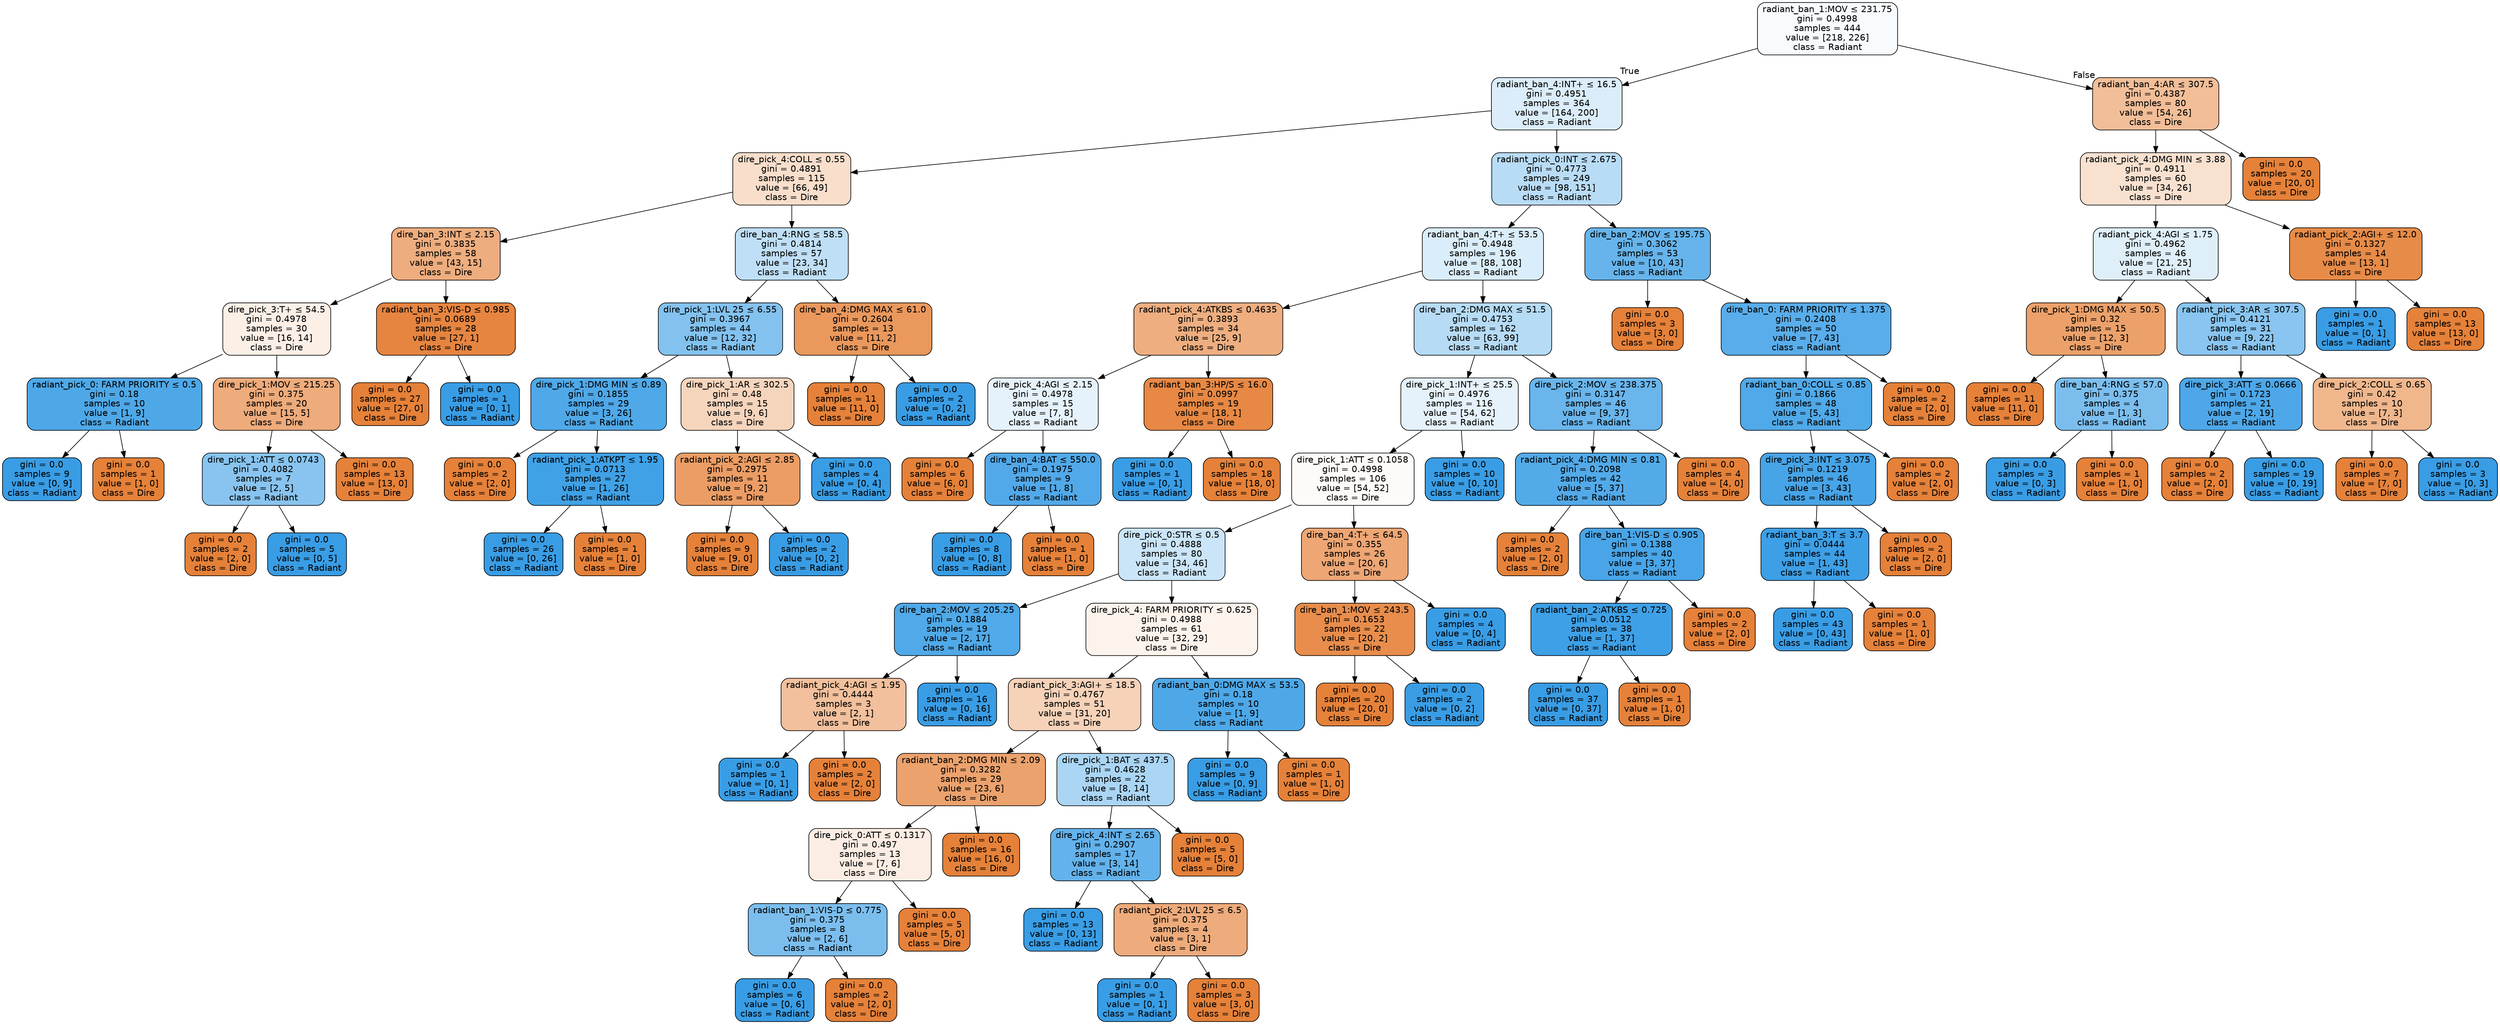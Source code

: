 digraph Tree {
node [shape=box, style="filled, rounded", color="black", fontname=helvetica] ;
edge [fontname=helvetica] ;
0 [label=<radiant_ban_1:MOV &le; 231.75<br/>gini = 0.4998<br/>samples = 444<br/>value = [218, 226]<br/>class = Radiant>, fillcolor="#399de509"] ;
1 [label=<radiant_ban_4:INT+ &le; 16.5<br/>gini = 0.4951<br/>samples = 364<br/>value = [164, 200]<br/>class = Radiant>, fillcolor="#399de52e"] ;
0 -> 1 [labeldistance=2.5, labelangle=45, headlabel="True"] ;
2 [label=<dire_pick_4:COLL &le; 0.55<br/>gini = 0.4891<br/>samples = 115<br/>value = [66, 49]<br/>class = Dire>, fillcolor="#e5813942"] ;
1 -> 2 ;
3 [label=<dire_ban_3:INT &le; 2.15<br/>gini = 0.3835<br/>samples = 58<br/>value = [43, 15]<br/>class = Dire>, fillcolor="#e58139a6"] ;
2 -> 3 ;
4 [label=<dire_pick_3:T+ &le; 54.5<br/>gini = 0.4978<br/>samples = 30<br/>value = [16, 14]<br/>class = Dire>, fillcolor="#e5813920"] ;
3 -> 4 ;
5 [label=<radiant_pick_0: FARM PRIORITY &le; 0.5<br/>gini = 0.18<br/>samples = 10<br/>value = [1, 9]<br/>class = Radiant>, fillcolor="#399de5e3"] ;
4 -> 5 ;
6 [label=<gini = 0.0<br/>samples = 9<br/>value = [0, 9]<br/>class = Radiant>, fillcolor="#399de5ff"] ;
5 -> 6 ;
7 [label=<gini = 0.0<br/>samples = 1<br/>value = [1, 0]<br/>class = Dire>, fillcolor="#e58139ff"] ;
5 -> 7 ;
8 [label=<dire_pick_1:MOV &le; 215.25<br/>gini = 0.375<br/>samples = 20<br/>value = [15, 5]<br/>class = Dire>, fillcolor="#e58139aa"] ;
4 -> 8 ;
9 [label=<dire_pick_1:ATT &le; 0.0743<br/>gini = 0.4082<br/>samples = 7<br/>value = [2, 5]<br/>class = Radiant>, fillcolor="#399de599"] ;
8 -> 9 ;
10 [label=<gini = 0.0<br/>samples = 2<br/>value = [2, 0]<br/>class = Dire>, fillcolor="#e58139ff"] ;
9 -> 10 ;
11 [label=<gini = 0.0<br/>samples = 5<br/>value = [0, 5]<br/>class = Radiant>, fillcolor="#399de5ff"] ;
9 -> 11 ;
12 [label=<gini = 0.0<br/>samples = 13<br/>value = [13, 0]<br/>class = Dire>, fillcolor="#e58139ff"] ;
8 -> 12 ;
13 [label=<radiant_ban_3:VIS-D &le; 0.985<br/>gini = 0.0689<br/>samples = 28<br/>value = [27, 1]<br/>class = Dire>, fillcolor="#e58139f6"] ;
3 -> 13 ;
14 [label=<gini = 0.0<br/>samples = 27<br/>value = [27, 0]<br/>class = Dire>, fillcolor="#e58139ff"] ;
13 -> 14 ;
15 [label=<gini = 0.0<br/>samples = 1<br/>value = [0, 1]<br/>class = Radiant>, fillcolor="#399de5ff"] ;
13 -> 15 ;
16 [label=<dire_ban_4:RNG &le; 58.5<br/>gini = 0.4814<br/>samples = 57<br/>value = [23, 34]<br/>class = Radiant>, fillcolor="#399de552"] ;
2 -> 16 ;
17 [label=<dire_pick_1:LVL 25 &le; 6.55<br/>gini = 0.3967<br/>samples = 44<br/>value = [12, 32]<br/>class = Radiant>, fillcolor="#399de59f"] ;
16 -> 17 ;
18 [label=<dire_pick_1:DMG MIN &le; 0.89<br/>gini = 0.1855<br/>samples = 29<br/>value = [3, 26]<br/>class = Radiant>, fillcolor="#399de5e2"] ;
17 -> 18 ;
19 [label=<gini = 0.0<br/>samples = 2<br/>value = [2, 0]<br/>class = Dire>, fillcolor="#e58139ff"] ;
18 -> 19 ;
20 [label=<radiant_pick_1:ATKPT &le; 1.95<br/>gini = 0.0713<br/>samples = 27<br/>value = [1, 26]<br/>class = Radiant>, fillcolor="#399de5f5"] ;
18 -> 20 ;
21 [label=<gini = 0.0<br/>samples = 26<br/>value = [0, 26]<br/>class = Radiant>, fillcolor="#399de5ff"] ;
20 -> 21 ;
22 [label=<gini = 0.0<br/>samples = 1<br/>value = [1, 0]<br/>class = Dire>, fillcolor="#e58139ff"] ;
20 -> 22 ;
23 [label=<dire_pick_1:AR &le; 302.5<br/>gini = 0.48<br/>samples = 15<br/>value = [9, 6]<br/>class = Dire>, fillcolor="#e5813955"] ;
17 -> 23 ;
24 [label=<radiant_pick_2:AGI &le; 2.85<br/>gini = 0.2975<br/>samples = 11<br/>value = [9, 2]<br/>class = Dire>, fillcolor="#e58139c6"] ;
23 -> 24 ;
25 [label=<gini = 0.0<br/>samples = 9<br/>value = [9, 0]<br/>class = Dire>, fillcolor="#e58139ff"] ;
24 -> 25 ;
26 [label=<gini = 0.0<br/>samples = 2<br/>value = [0, 2]<br/>class = Radiant>, fillcolor="#399de5ff"] ;
24 -> 26 ;
27 [label=<gini = 0.0<br/>samples = 4<br/>value = [0, 4]<br/>class = Radiant>, fillcolor="#399de5ff"] ;
23 -> 27 ;
28 [label=<dire_ban_4:DMG MAX &le; 61.0<br/>gini = 0.2604<br/>samples = 13<br/>value = [11, 2]<br/>class = Dire>, fillcolor="#e58139d1"] ;
16 -> 28 ;
29 [label=<gini = 0.0<br/>samples = 11<br/>value = [11, 0]<br/>class = Dire>, fillcolor="#e58139ff"] ;
28 -> 29 ;
30 [label=<gini = 0.0<br/>samples = 2<br/>value = [0, 2]<br/>class = Radiant>, fillcolor="#399de5ff"] ;
28 -> 30 ;
31 [label=<radiant_pick_0:INT &le; 2.675<br/>gini = 0.4773<br/>samples = 249<br/>value = [98, 151]<br/>class = Radiant>, fillcolor="#399de55a"] ;
1 -> 31 ;
32 [label=<radiant_ban_4:T+ &le; 53.5<br/>gini = 0.4948<br/>samples = 196<br/>value = [88, 108]<br/>class = Radiant>, fillcolor="#399de52f"] ;
31 -> 32 ;
33 [label=<radiant_pick_4:ATKBS &le; 0.4635<br/>gini = 0.3893<br/>samples = 34<br/>value = [25, 9]<br/>class = Dire>, fillcolor="#e58139a3"] ;
32 -> 33 ;
34 [label=<dire_pick_4:AGI &le; 2.15<br/>gini = 0.4978<br/>samples = 15<br/>value = [7, 8]<br/>class = Radiant>, fillcolor="#399de520"] ;
33 -> 34 ;
35 [label=<gini = 0.0<br/>samples = 6<br/>value = [6, 0]<br/>class = Dire>, fillcolor="#e58139ff"] ;
34 -> 35 ;
36 [label=<dire_ban_4:BAT &le; 550.0<br/>gini = 0.1975<br/>samples = 9<br/>value = [1, 8]<br/>class = Radiant>, fillcolor="#399de5df"] ;
34 -> 36 ;
37 [label=<gini = 0.0<br/>samples = 8<br/>value = [0, 8]<br/>class = Radiant>, fillcolor="#399de5ff"] ;
36 -> 37 ;
38 [label=<gini = 0.0<br/>samples = 1<br/>value = [1, 0]<br/>class = Dire>, fillcolor="#e58139ff"] ;
36 -> 38 ;
39 [label=<radiant_ban_3:HP/S &le; 16.0<br/>gini = 0.0997<br/>samples = 19<br/>value = [18, 1]<br/>class = Dire>, fillcolor="#e58139f1"] ;
33 -> 39 ;
40 [label=<gini = 0.0<br/>samples = 1<br/>value = [0, 1]<br/>class = Radiant>, fillcolor="#399de5ff"] ;
39 -> 40 ;
41 [label=<gini = 0.0<br/>samples = 18<br/>value = [18, 0]<br/>class = Dire>, fillcolor="#e58139ff"] ;
39 -> 41 ;
42 [label=<dire_ban_2:DMG MAX &le; 51.5<br/>gini = 0.4753<br/>samples = 162<br/>value = [63, 99]<br/>class = Radiant>, fillcolor="#399de55d"] ;
32 -> 42 ;
43 [label=<dire_pick_1:INT+ &le; 25.5<br/>gini = 0.4976<br/>samples = 116<br/>value = [54, 62]<br/>class = Radiant>, fillcolor="#399de521"] ;
42 -> 43 ;
44 [label=<dire_pick_1:ATT &le; 0.1058<br/>gini = 0.4998<br/>samples = 106<br/>value = [54, 52]<br/>class = Dire>, fillcolor="#e5813909"] ;
43 -> 44 ;
45 [label=<dire_pick_0:STR &le; 0.5<br/>gini = 0.4888<br/>samples = 80<br/>value = [34, 46]<br/>class = Radiant>, fillcolor="#399de543"] ;
44 -> 45 ;
46 [label=<dire_ban_2:MOV &le; 205.25<br/>gini = 0.1884<br/>samples = 19<br/>value = [2, 17]<br/>class = Radiant>, fillcolor="#399de5e1"] ;
45 -> 46 ;
47 [label=<radiant_pick_4:AGI &le; 1.95<br/>gini = 0.4444<br/>samples = 3<br/>value = [2, 1]<br/>class = Dire>, fillcolor="#e581397f"] ;
46 -> 47 ;
48 [label=<gini = 0.0<br/>samples = 1<br/>value = [0, 1]<br/>class = Radiant>, fillcolor="#399de5ff"] ;
47 -> 48 ;
49 [label=<gini = 0.0<br/>samples = 2<br/>value = [2, 0]<br/>class = Dire>, fillcolor="#e58139ff"] ;
47 -> 49 ;
50 [label=<gini = 0.0<br/>samples = 16<br/>value = [0, 16]<br/>class = Radiant>, fillcolor="#399de5ff"] ;
46 -> 50 ;
51 [label=<dire_pick_4: FARM PRIORITY &le; 0.625<br/>gini = 0.4988<br/>samples = 61<br/>value = [32, 29]<br/>class = Dire>, fillcolor="#e5813918"] ;
45 -> 51 ;
52 [label=<radiant_pick_3:AGI+ &le; 18.5<br/>gini = 0.4767<br/>samples = 51<br/>value = [31, 20]<br/>class = Dire>, fillcolor="#e581395a"] ;
51 -> 52 ;
53 [label=<radiant_ban_2:DMG MIN &le; 2.09<br/>gini = 0.3282<br/>samples = 29<br/>value = [23, 6]<br/>class = Dire>, fillcolor="#e58139bc"] ;
52 -> 53 ;
54 [label=<dire_pick_0:ATT &le; 0.1317<br/>gini = 0.497<br/>samples = 13<br/>value = [7, 6]<br/>class = Dire>, fillcolor="#e5813924"] ;
53 -> 54 ;
55 [label=<radiant_ban_1:VIS-D &le; 0.775<br/>gini = 0.375<br/>samples = 8<br/>value = [2, 6]<br/>class = Radiant>, fillcolor="#399de5aa"] ;
54 -> 55 ;
56 [label=<gini = 0.0<br/>samples = 6<br/>value = [0, 6]<br/>class = Radiant>, fillcolor="#399de5ff"] ;
55 -> 56 ;
57 [label=<gini = 0.0<br/>samples = 2<br/>value = [2, 0]<br/>class = Dire>, fillcolor="#e58139ff"] ;
55 -> 57 ;
58 [label=<gini = 0.0<br/>samples = 5<br/>value = [5, 0]<br/>class = Dire>, fillcolor="#e58139ff"] ;
54 -> 58 ;
59 [label=<gini = 0.0<br/>samples = 16<br/>value = [16, 0]<br/>class = Dire>, fillcolor="#e58139ff"] ;
53 -> 59 ;
60 [label=<dire_pick_1:BAT &le; 437.5<br/>gini = 0.4628<br/>samples = 22<br/>value = [8, 14]<br/>class = Radiant>, fillcolor="#399de56d"] ;
52 -> 60 ;
61 [label=<dire_pick_4:INT &le; 2.65<br/>gini = 0.2907<br/>samples = 17<br/>value = [3, 14]<br/>class = Radiant>, fillcolor="#399de5c8"] ;
60 -> 61 ;
62 [label=<gini = 0.0<br/>samples = 13<br/>value = [0, 13]<br/>class = Radiant>, fillcolor="#399de5ff"] ;
61 -> 62 ;
63 [label=<radiant_pick_2:LVL 25 &le; 6.5<br/>gini = 0.375<br/>samples = 4<br/>value = [3, 1]<br/>class = Dire>, fillcolor="#e58139aa"] ;
61 -> 63 ;
64 [label=<gini = 0.0<br/>samples = 1<br/>value = [0, 1]<br/>class = Radiant>, fillcolor="#399de5ff"] ;
63 -> 64 ;
65 [label=<gini = 0.0<br/>samples = 3<br/>value = [3, 0]<br/>class = Dire>, fillcolor="#e58139ff"] ;
63 -> 65 ;
66 [label=<gini = 0.0<br/>samples = 5<br/>value = [5, 0]<br/>class = Dire>, fillcolor="#e58139ff"] ;
60 -> 66 ;
67 [label=<radiant_ban_0:DMG MAX &le; 53.5<br/>gini = 0.18<br/>samples = 10<br/>value = [1, 9]<br/>class = Radiant>, fillcolor="#399de5e3"] ;
51 -> 67 ;
68 [label=<gini = 0.0<br/>samples = 9<br/>value = [0, 9]<br/>class = Radiant>, fillcolor="#399de5ff"] ;
67 -> 68 ;
69 [label=<gini = 0.0<br/>samples = 1<br/>value = [1, 0]<br/>class = Dire>, fillcolor="#e58139ff"] ;
67 -> 69 ;
70 [label=<dire_ban_4:T+ &le; 64.5<br/>gini = 0.355<br/>samples = 26<br/>value = [20, 6]<br/>class = Dire>, fillcolor="#e58139b3"] ;
44 -> 70 ;
71 [label=<dire_ban_1:MOV &le; 243.5<br/>gini = 0.1653<br/>samples = 22<br/>value = [20, 2]<br/>class = Dire>, fillcolor="#e58139e6"] ;
70 -> 71 ;
72 [label=<gini = 0.0<br/>samples = 20<br/>value = [20, 0]<br/>class = Dire>, fillcolor="#e58139ff"] ;
71 -> 72 ;
73 [label=<gini = 0.0<br/>samples = 2<br/>value = [0, 2]<br/>class = Radiant>, fillcolor="#399de5ff"] ;
71 -> 73 ;
74 [label=<gini = 0.0<br/>samples = 4<br/>value = [0, 4]<br/>class = Radiant>, fillcolor="#399de5ff"] ;
70 -> 74 ;
75 [label=<gini = 0.0<br/>samples = 10<br/>value = [0, 10]<br/>class = Radiant>, fillcolor="#399de5ff"] ;
43 -> 75 ;
76 [label=<dire_pick_2:MOV &le; 238.375<br/>gini = 0.3147<br/>samples = 46<br/>value = [9, 37]<br/>class = Radiant>, fillcolor="#399de5c1"] ;
42 -> 76 ;
77 [label=<radiant_pick_4:DMG MIN &le; 0.81<br/>gini = 0.2098<br/>samples = 42<br/>value = [5, 37]<br/>class = Radiant>, fillcolor="#399de5dd"] ;
76 -> 77 ;
78 [label=<gini = 0.0<br/>samples = 2<br/>value = [2, 0]<br/>class = Dire>, fillcolor="#e58139ff"] ;
77 -> 78 ;
79 [label=<dire_ban_1:VIS-D &le; 0.905<br/>gini = 0.1388<br/>samples = 40<br/>value = [3, 37]<br/>class = Radiant>, fillcolor="#399de5ea"] ;
77 -> 79 ;
80 [label=<radiant_ban_2:ATKBS &le; 0.725<br/>gini = 0.0512<br/>samples = 38<br/>value = [1, 37]<br/>class = Radiant>, fillcolor="#399de5f8"] ;
79 -> 80 ;
81 [label=<gini = 0.0<br/>samples = 37<br/>value = [0, 37]<br/>class = Radiant>, fillcolor="#399de5ff"] ;
80 -> 81 ;
82 [label=<gini = 0.0<br/>samples = 1<br/>value = [1, 0]<br/>class = Dire>, fillcolor="#e58139ff"] ;
80 -> 82 ;
83 [label=<gini = 0.0<br/>samples = 2<br/>value = [2, 0]<br/>class = Dire>, fillcolor="#e58139ff"] ;
79 -> 83 ;
84 [label=<gini = 0.0<br/>samples = 4<br/>value = [4, 0]<br/>class = Dire>, fillcolor="#e58139ff"] ;
76 -> 84 ;
85 [label=<dire_ban_2:MOV &le; 195.75<br/>gini = 0.3062<br/>samples = 53<br/>value = [10, 43]<br/>class = Radiant>, fillcolor="#399de5c4"] ;
31 -> 85 ;
86 [label=<gini = 0.0<br/>samples = 3<br/>value = [3, 0]<br/>class = Dire>, fillcolor="#e58139ff"] ;
85 -> 86 ;
87 [label=<dire_ban_0: FARM PRIORITY &le; 1.375<br/>gini = 0.2408<br/>samples = 50<br/>value = [7, 43]<br/>class = Radiant>, fillcolor="#399de5d5"] ;
85 -> 87 ;
88 [label=<radiant_ban_0:COLL &le; 0.85<br/>gini = 0.1866<br/>samples = 48<br/>value = [5, 43]<br/>class = Radiant>, fillcolor="#399de5e1"] ;
87 -> 88 ;
89 [label=<dire_pick_3:INT &le; 3.075<br/>gini = 0.1219<br/>samples = 46<br/>value = [3, 43]<br/>class = Radiant>, fillcolor="#399de5ed"] ;
88 -> 89 ;
90 [label=<radiant_ban_3:T &le; 3.7<br/>gini = 0.0444<br/>samples = 44<br/>value = [1, 43]<br/>class = Radiant>, fillcolor="#399de5f9"] ;
89 -> 90 ;
91 [label=<gini = 0.0<br/>samples = 43<br/>value = [0, 43]<br/>class = Radiant>, fillcolor="#399de5ff"] ;
90 -> 91 ;
92 [label=<gini = 0.0<br/>samples = 1<br/>value = [1, 0]<br/>class = Dire>, fillcolor="#e58139ff"] ;
90 -> 92 ;
93 [label=<gini = 0.0<br/>samples = 2<br/>value = [2, 0]<br/>class = Dire>, fillcolor="#e58139ff"] ;
89 -> 93 ;
94 [label=<gini = 0.0<br/>samples = 2<br/>value = [2, 0]<br/>class = Dire>, fillcolor="#e58139ff"] ;
88 -> 94 ;
95 [label=<gini = 0.0<br/>samples = 2<br/>value = [2, 0]<br/>class = Dire>, fillcolor="#e58139ff"] ;
87 -> 95 ;
96 [label=<radiant_ban_4:AR &le; 307.5<br/>gini = 0.4387<br/>samples = 80<br/>value = [54, 26]<br/>class = Dire>, fillcolor="#e5813984"] ;
0 -> 96 [labeldistance=2.5, labelangle=-45, headlabel="False"] ;
97 [label=<radiant_pick_4:DMG MIN &le; 3.88<br/>gini = 0.4911<br/>samples = 60<br/>value = [34, 26]<br/>class = Dire>, fillcolor="#e581393c"] ;
96 -> 97 ;
98 [label=<radiant_pick_4:AGI &le; 1.75<br/>gini = 0.4962<br/>samples = 46<br/>value = [21, 25]<br/>class = Radiant>, fillcolor="#399de529"] ;
97 -> 98 ;
99 [label=<dire_pick_1:DMG MAX &le; 50.5<br/>gini = 0.32<br/>samples = 15<br/>value = [12, 3]<br/>class = Dire>, fillcolor="#e58139bf"] ;
98 -> 99 ;
100 [label=<gini = 0.0<br/>samples = 11<br/>value = [11, 0]<br/>class = Dire>, fillcolor="#e58139ff"] ;
99 -> 100 ;
101 [label=<dire_ban_4:RNG &le; 57.0<br/>gini = 0.375<br/>samples = 4<br/>value = [1, 3]<br/>class = Radiant>, fillcolor="#399de5aa"] ;
99 -> 101 ;
102 [label=<gini = 0.0<br/>samples = 3<br/>value = [0, 3]<br/>class = Radiant>, fillcolor="#399de5ff"] ;
101 -> 102 ;
103 [label=<gini = 0.0<br/>samples = 1<br/>value = [1, 0]<br/>class = Dire>, fillcolor="#e58139ff"] ;
101 -> 103 ;
104 [label=<radiant_pick_3:AR &le; 307.5<br/>gini = 0.4121<br/>samples = 31<br/>value = [9, 22]<br/>class = Radiant>, fillcolor="#399de597"] ;
98 -> 104 ;
105 [label=<dire_pick_3:ATT &le; 0.0666<br/>gini = 0.1723<br/>samples = 21<br/>value = [2, 19]<br/>class = Radiant>, fillcolor="#399de5e4"] ;
104 -> 105 ;
106 [label=<gini = 0.0<br/>samples = 2<br/>value = [2, 0]<br/>class = Dire>, fillcolor="#e58139ff"] ;
105 -> 106 ;
107 [label=<gini = 0.0<br/>samples = 19<br/>value = [0, 19]<br/>class = Radiant>, fillcolor="#399de5ff"] ;
105 -> 107 ;
108 [label=<dire_pick_2:COLL &le; 0.65<br/>gini = 0.42<br/>samples = 10<br/>value = [7, 3]<br/>class = Dire>, fillcolor="#e5813992"] ;
104 -> 108 ;
109 [label=<gini = 0.0<br/>samples = 7<br/>value = [7, 0]<br/>class = Dire>, fillcolor="#e58139ff"] ;
108 -> 109 ;
110 [label=<gini = 0.0<br/>samples = 3<br/>value = [0, 3]<br/>class = Radiant>, fillcolor="#399de5ff"] ;
108 -> 110 ;
111 [label=<radiant_pick_2:AGI+ &le; 12.0<br/>gini = 0.1327<br/>samples = 14<br/>value = [13, 1]<br/>class = Dire>, fillcolor="#e58139eb"] ;
97 -> 111 ;
112 [label=<gini = 0.0<br/>samples = 1<br/>value = [0, 1]<br/>class = Radiant>, fillcolor="#399de5ff"] ;
111 -> 112 ;
113 [label=<gini = 0.0<br/>samples = 13<br/>value = [13, 0]<br/>class = Dire>, fillcolor="#e58139ff"] ;
111 -> 113 ;
114 [label=<gini = 0.0<br/>samples = 20<br/>value = [20, 0]<br/>class = Dire>, fillcolor="#e58139ff"] ;
96 -> 114 ;
}